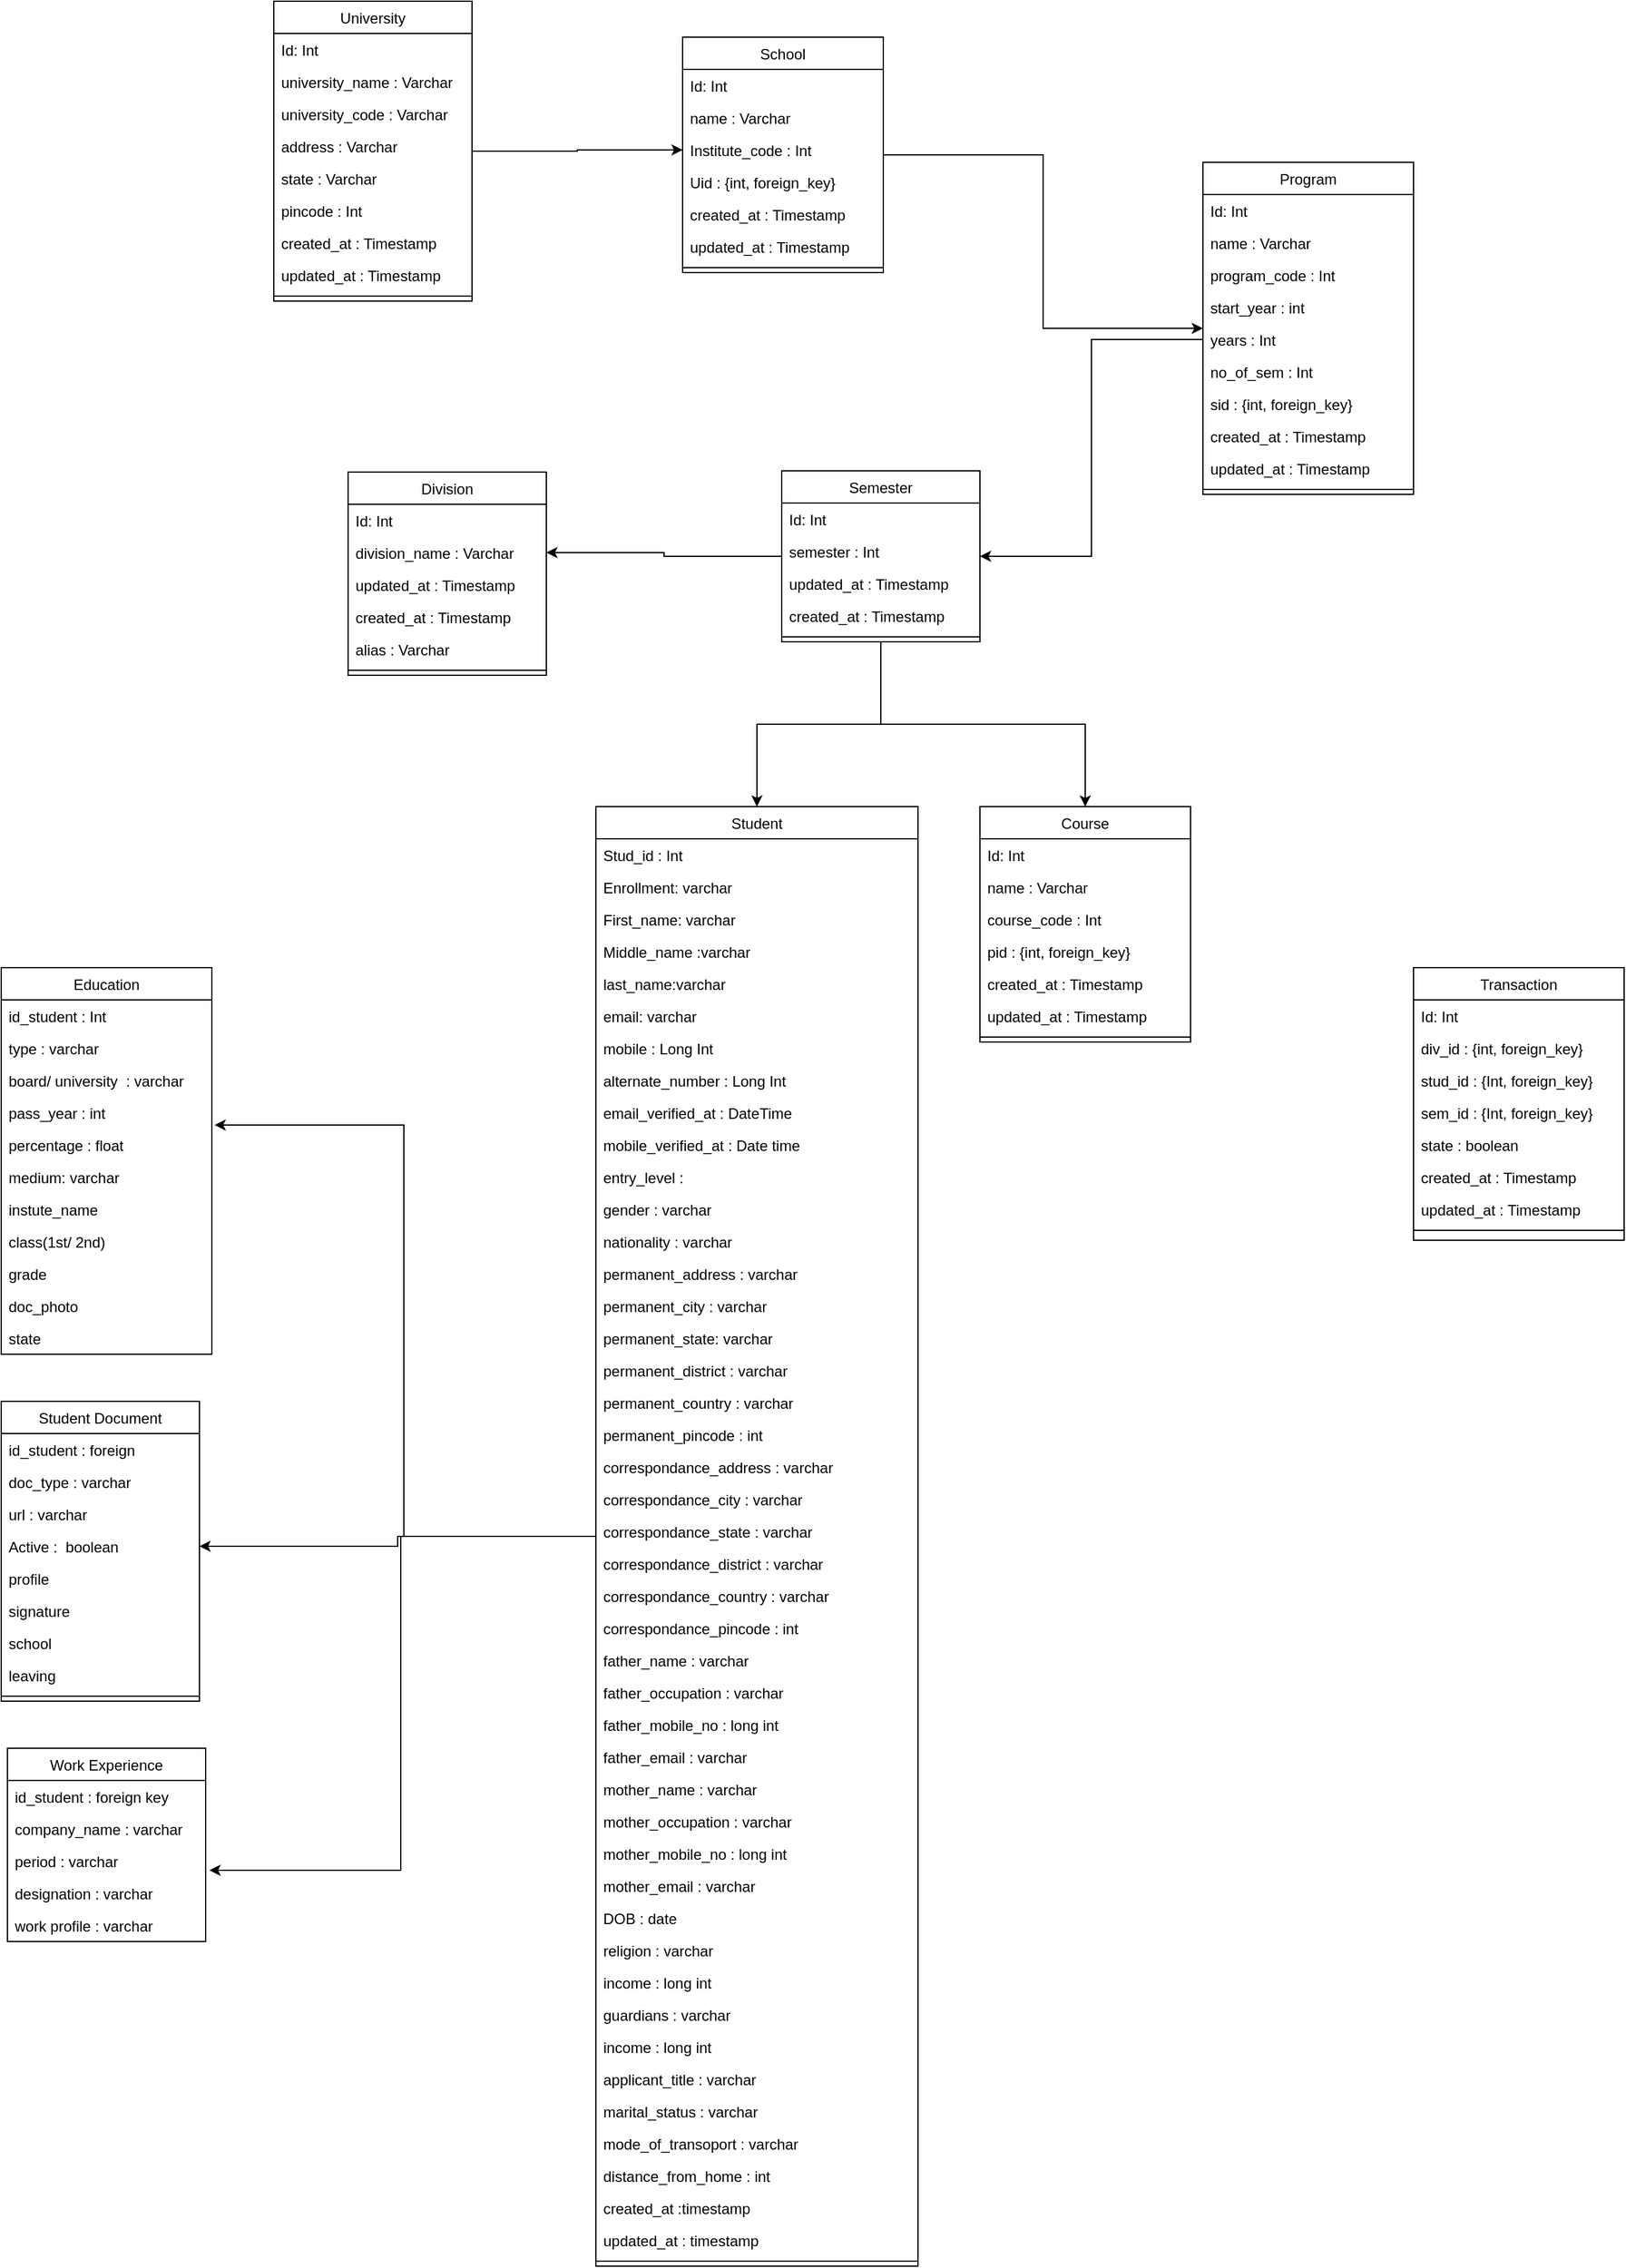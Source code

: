 <mxfile version="21.2.1" type="github">
  <diagram id="C5RBs43oDa-KdzZeNtuy" name="Page-1">
    <mxGraphModel dx="3160" dy="1249" grid="1" gridSize="10" guides="1" tooltips="1" connect="1" arrows="1" fold="1" page="1" pageScale="1" pageWidth="827" pageHeight="1169" math="0" shadow="0">
      <root>
        <mxCell id="WIyWlLk6GJQsqaUBKTNV-0" />
        <mxCell id="WIyWlLk6GJQsqaUBKTNV-1" parent="WIyWlLk6GJQsqaUBKTNV-0" />
        <mxCell id="jzSBc3U49p7YeS92Y_gd-18" style="edgeStyle=orthogonalEdgeStyle;rounded=0;orthogonalLoop=1;jettySize=auto;html=1;entryX=0;entryY=0.5;entryDx=0;entryDy=0;" parent="WIyWlLk6GJQsqaUBKTNV-1" source="jzSBc3U49p7YeS92Y_gd-0" target="jzSBc3U49p7YeS92Y_gd-13" edge="1">
          <mxGeometry relative="1" as="geometry" />
        </mxCell>
        <mxCell id="jzSBc3U49p7YeS92Y_gd-0" value="University" style="swimlane;fontStyle=0;align=center;verticalAlign=top;childLayout=stackLayout;horizontal=1;startSize=26;horizontalStack=0;resizeParent=1;resizeLast=0;collapsible=1;marginBottom=0;rounded=0;shadow=0;strokeWidth=1;" parent="WIyWlLk6GJQsqaUBKTNV-1" vertex="1">
          <mxGeometry x="-10" y="60" width="160" height="242" as="geometry">
            <mxRectangle x="220" y="120" width="160" height="26" as="alternateBounds" />
          </mxGeometry>
        </mxCell>
        <mxCell id="jzSBc3U49p7YeS92Y_gd-1" value="Id: Int" style="text;align=left;verticalAlign=top;spacingLeft=4;spacingRight=4;overflow=hidden;rotatable=0;points=[[0,0.5],[1,0.5]];portConstraint=eastwest;" parent="jzSBc3U49p7YeS92Y_gd-0" vertex="1">
          <mxGeometry y="26" width="160" height="26" as="geometry" />
        </mxCell>
        <mxCell id="jzSBc3U49p7YeS92Y_gd-2" value="university_name : Varchar" style="text;align=left;verticalAlign=top;spacingLeft=4;spacingRight=4;overflow=hidden;rotatable=0;points=[[0,0.5],[1,0.5]];portConstraint=eastwest;rounded=0;shadow=0;html=0;" parent="jzSBc3U49p7YeS92Y_gd-0" vertex="1">
          <mxGeometry y="52" width="160" height="26" as="geometry" />
        </mxCell>
        <mxCell id="jzSBc3U49p7YeS92Y_gd-3" value="university_code : Varchar" style="text;align=left;verticalAlign=top;spacingLeft=4;spacingRight=4;overflow=hidden;rotatable=0;points=[[0,0.5],[1,0.5]];portConstraint=eastwest;rounded=0;shadow=0;html=0;" parent="jzSBc3U49p7YeS92Y_gd-0" vertex="1">
          <mxGeometry y="78" width="160" height="26" as="geometry" />
        </mxCell>
        <mxCell id="jzSBc3U49p7YeS92Y_gd-4" value="address : Varchar" style="text;align=left;verticalAlign=top;spacingLeft=4;spacingRight=4;overflow=hidden;rotatable=0;points=[[0,0.5],[1,0.5]];portConstraint=eastwest;rounded=0;shadow=0;html=0;" parent="jzSBc3U49p7YeS92Y_gd-0" vertex="1">
          <mxGeometry y="104" width="160" height="26" as="geometry" />
        </mxCell>
        <mxCell id="jzSBc3U49p7YeS92Y_gd-5" value="state : Varchar" style="text;align=left;verticalAlign=top;spacingLeft=4;spacingRight=4;overflow=hidden;rotatable=0;points=[[0,0.5],[1,0.5]];portConstraint=eastwest;" parent="jzSBc3U49p7YeS92Y_gd-0" vertex="1">
          <mxGeometry y="130" width="160" height="26" as="geometry" />
        </mxCell>
        <mxCell id="jzSBc3U49p7YeS92Y_gd-6" value="pincode : Int" style="text;align=left;verticalAlign=top;spacingLeft=4;spacingRight=4;overflow=hidden;rotatable=0;points=[[0,0.5],[1,0.5]];portConstraint=eastwest;" parent="jzSBc3U49p7YeS92Y_gd-0" vertex="1">
          <mxGeometry y="156" width="160" height="26" as="geometry" />
        </mxCell>
        <mxCell id="jzSBc3U49p7YeS92Y_gd-7" value="created_at : Timestamp " style="text;align=left;verticalAlign=top;spacingLeft=4;spacingRight=4;overflow=hidden;rotatable=0;points=[[0,0.5],[1,0.5]];portConstraint=eastwest;" parent="jzSBc3U49p7YeS92Y_gd-0" vertex="1">
          <mxGeometry y="182" width="160" height="26" as="geometry" />
        </mxCell>
        <mxCell id="jzSBc3U49p7YeS92Y_gd-8" value="updated_at : Timestamp" style="text;align=left;verticalAlign=top;spacingLeft=4;spacingRight=4;overflow=hidden;rotatable=0;points=[[0,0.5],[1,0.5]];portConstraint=eastwest;" parent="jzSBc3U49p7YeS92Y_gd-0" vertex="1">
          <mxGeometry y="208" width="160" height="26" as="geometry" />
        </mxCell>
        <mxCell id="jzSBc3U49p7YeS92Y_gd-9" value="" style="line;html=1;strokeWidth=1;align=left;verticalAlign=middle;spacingTop=-1;spacingLeft=3;spacingRight=3;rotatable=0;labelPosition=right;points=[];portConstraint=eastwest;" parent="jzSBc3U49p7YeS92Y_gd-0" vertex="1">
          <mxGeometry y="234" width="160" height="8" as="geometry" />
        </mxCell>
        <mxCell id="TAgKDu0aCl-Tujqc6xgf-10" style="edgeStyle=orthogonalEdgeStyle;rounded=0;orthogonalLoop=1;jettySize=auto;html=1;" parent="WIyWlLk6GJQsqaUBKTNV-1" source="jzSBc3U49p7YeS92Y_gd-10" target="jzSBc3U49p7YeS92Y_gd-28" edge="1">
          <mxGeometry relative="1" as="geometry" />
        </mxCell>
        <mxCell id="jzSBc3U49p7YeS92Y_gd-10" value="School" style="swimlane;fontStyle=0;align=center;verticalAlign=top;childLayout=stackLayout;horizontal=1;startSize=26;horizontalStack=0;resizeParent=1;resizeLast=0;collapsible=1;marginBottom=0;rounded=0;shadow=0;strokeWidth=1;" parent="WIyWlLk6GJQsqaUBKTNV-1" vertex="1">
          <mxGeometry x="320" y="89" width="162" height="190" as="geometry">
            <mxRectangle x="550" y="140" width="160" height="26" as="alternateBounds" />
          </mxGeometry>
        </mxCell>
        <mxCell id="jzSBc3U49p7YeS92Y_gd-11" value="Id: Int" style="text;align=left;verticalAlign=top;spacingLeft=4;spacingRight=4;overflow=hidden;rotatable=0;points=[[0,0.5],[1,0.5]];portConstraint=eastwest;" parent="jzSBc3U49p7YeS92Y_gd-10" vertex="1">
          <mxGeometry y="26" width="162" height="26" as="geometry" />
        </mxCell>
        <mxCell id="jzSBc3U49p7YeS92Y_gd-12" value="name : Varchar" style="text;align=left;verticalAlign=top;spacingLeft=4;spacingRight=4;overflow=hidden;rotatable=0;points=[[0,0.5],[1,0.5]];portConstraint=eastwest;rounded=0;shadow=0;html=0;" parent="jzSBc3U49p7YeS92Y_gd-10" vertex="1">
          <mxGeometry y="52" width="162" height="26" as="geometry" />
        </mxCell>
        <mxCell id="jzSBc3U49p7YeS92Y_gd-13" value="Institute_code : Int" style="text;align=left;verticalAlign=top;spacingLeft=4;spacingRight=4;overflow=hidden;rotatable=0;points=[[0,0.5],[1,0.5]];portConstraint=eastwest;rounded=0;shadow=0;html=0;" parent="jzSBc3U49p7YeS92Y_gd-10" vertex="1">
          <mxGeometry y="78" width="162" height="26" as="geometry" />
        </mxCell>
        <mxCell id="jzSBc3U49p7YeS92Y_gd-14" value="Uid : {int, foreign_key}" style="text;align=left;verticalAlign=top;spacingLeft=4;spacingRight=4;overflow=hidden;rotatable=0;points=[[0,0.5],[1,0.5]];portConstraint=eastwest;rounded=0;shadow=0;html=0;" parent="jzSBc3U49p7YeS92Y_gd-10" vertex="1">
          <mxGeometry y="104" width="162" height="26" as="geometry" />
        </mxCell>
        <mxCell id="jzSBc3U49p7YeS92Y_gd-15" value="created_at : Timestamp" style="text;align=left;verticalAlign=top;spacingLeft=4;spacingRight=4;overflow=hidden;rotatable=0;points=[[0,0.5],[1,0.5]];portConstraint=eastwest;rounded=0;shadow=0;html=0;" parent="jzSBc3U49p7YeS92Y_gd-10" vertex="1">
          <mxGeometry y="130" width="162" height="26" as="geometry" />
        </mxCell>
        <mxCell id="jzSBc3U49p7YeS92Y_gd-16" value="updated_at : Timestamp" style="text;align=left;verticalAlign=top;spacingLeft=4;spacingRight=4;overflow=hidden;rotatable=0;points=[[0,0.5],[1,0.5]];portConstraint=eastwest;rounded=0;shadow=0;html=0;" parent="jzSBc3U49p7YeS92Y_gd-10" vertex="1">
          <mxGeometry y="156" width="162" height="26" as="geometry" />
        </mxCell>
        <mxCell id="jzSBc3U49p7YeS92Y_gd-17" value="" style="line;html=1;strokeWidth=1;align=left;verticalAlign=middle;spacingTop=-1;spacingLeft=3;spacingRight=3;rotatable=0;labelPosition=right;points=[];portConstraint=eastwest;" parent="jzSBc3U49p7YeS92Y_gd-10" vertex="1">
          <mxGeometry y="182" width="162" height="8" as="geometry" />
        </mxCell>
        <mxCell id="jzSBc3U49p7YeS92Y_gd-28" value="Program" style="swimlane;fontStyle=0;align=center;verticalAlign=top;childLayout=stackLayout;horizontal=1;startSize=26;horizontalStack=0;resizeParent=1;resizeLast=0;collapsible=1;marginBottom=0;rounded=0;shadow=0;strokeWidth=1;" parent="WIyWlLk6GJQsqaUBKTNV-1" vertex="1">
          <mxGeometry x="740" y="190" width="170" height="268" as="geometry">
            <mxRectangle x="550" y="140" width="160" height="26" as="alternateBounds" />
          </mxGeometry>
        </mxCell>
        <mxCell id="jzSBc3U49p7YeS92Y_gd-29" value="Id: Int" style="text;align=left;verticalAlign=top;spacingLeft=4;spacingRight=4;overflow=hidden;rotatable=0;points=[[0,0.5],[1,0.5]];portConstraint=eastwest;" parent="jzSBc3U49p7YeS92Y_gd-28" vertex="1">
          <mxGeometry y="26" width="170" height="26" as="geometry" />
        </mxCell>
        <mxCell id="jzSBc3U49p7YeS92Y_gd-30" value="name : Varchar" style="text;align=left;verticalAlign=top;spacingLeft=4;spacingRight=4;overflow=hidden;rotatable=0;points=[[0,0.5],[1,0.5]];portConstraint=eastwest;rounded=0;shadow=0;html=0;" parent="jzSBc3U49p7YeS92Y_gd-28" vertex="1">
          <mxGeometry y="52" width="170" height="26" as="geometry" />
        </mxCell>
        <mxCell id="jzSBc3U49p7YeS92Y_gd-31" value="program_code : Int" style="text;align=left;verticalAlign=top;spacingLeft=4;spacingRight=4;overflow=hidden;rotatable=0;points=[[0,0.5],[1,0.5]];portConstraint=eastwest;rounded=0;shadow=0;html=0;" parent="jzSBc3U49p7YeS92Y_gd-28" vertex="1">
          <mxGeometry y="78" width="170" height="26" as="geometry" />
        </mxCell>
        <mxCell id="TAgKDu0aCl-Tujqc6xgf-11" value="start_year : int" style="text;align=left;verticalAlign=top;spacingLeft=4;spacingRight=4;overflow=hidden;rotatable=0;points=[[0,0.5],[1,0.5]];portConstraint=eastwest;rounded=0;shadow=0;html=0;" parent="jzSBc3U49p7YeS92Y_gd-28" vertex="1">
          <mxGeometry y="104" width="170" height="26" as="geometry" />
        </mxCell>
        <mxCell id="jzSBc3U49p7YeS92Y_gd-37" value="years : Int" style="text;align=left;verticalAlign=top;spacingLeft=4;spacingRight=4;overflow=hidden;rotatable=0;points=[[0,0.5],[1,0.5]];portConstraint=eastwest;rounded=0;shadow=0;html=0;" parent="jzSBc3U49p7YeS92Y_gd-28" vertex="1">
          <mxGeometry y="130" width="170" height="26" as="geometry" />
        </mxCell>
        <mxCell id="jzSBc3U49p7YeS92Y_gd-32" value="no_of_sem : Int" style="text;align=left;verticalAlign=top;spacingLeft=4;spacingRight=4;overflow=hidden;rotatable=0;points=[[0,0.5],[1,0.5]];portConstraint=eastwest;rounded=0;shadow=0;html=0;" parent="jzSBc3U49p7YeS92Y_gd-28" vertex="1">
          <mxGeometry y="156" width="170" height="26" as="geometry" />
        </mxCell>
        <mxCell id="jzSBc3U49p7YeS92Y_gd-33" value="sid : {int, foreign_key}" style="text;align=left;verticalAlign=top;spacingLeft=4;spacingRight=4;overflow=hidden;rotatable=0;points=[[0,0.5],[1,0.5]];portConstraint=eastwest;rounded=0;shadow=0;html=0;" parent="jzSBc3U49p7YeS92Y_gd-28" vertex="1">
          <mxGeometry y="182" width="170" height="26" as="geometry" />
        </mxCell>
        <mxCell id="jzSBc3U49p7YeS92Y_gd-34" value="created_at : Timestamp" style="text;align=left;verticalAlign=top;spacingLeft=4;spacingRight=4;overflow=hidden;rotatable=0;points=[[0,0.5],[1,0.5]];portConstraint=eastwest;rounded=0;shadow=0;html=0;" parent="jzSBc3U49p7YeS92Y_gd-28" vertex="1">
          <mxGeometry y="208" width="170" height="26" as="geometry" />
        </mxCell>
        <mxCell id="jzSBc3U49p7YeS92Y_gd-35" value="updated_at : Timestamp" style="text;align=left;verticalAlign=top;spacingLeft=4;spacingRight=4;overflow=hidden;rotatable=0;points=[[0,0.5],[1,0.5]];portConstraint=eastwest;rounded=0;shadow=0;html=0;" parent="jzSBc3U49p7YeS92Y_gd-28" vertex="1">
          <mxGeometry y="234" width="170" height="26" as="geometry" />
        </mxCell>
        <mxCell id="jzSBc3U49p7YeS92Y_gd-36" value="" style="line;html=1;strokeWidth=1;align=left;verticalAlign=middle;spacingTop=-1;spacingLeft=3;spacingRight=3;rotatable=0;labelPosition=right;points=[];portConstraint=eastwest;" parent="jzSBc3U49p7YeS92Y_gd-28" vertex="1">
          <mxGeometry y="260" width="170" height="8" as="geometry" />
        </mxCell>
        <mxCell id="jzSBc3U49p7YeS92Y_gd-51" style="edgeStyle=orthogonalEdgeStyle;rounded=0;orthogonalLoop=1;jettySize=auto;html=1;entryX=1;entryY=0.5;entryDx=0;entryDy=0;" parent="WIyWlLk6GJQsqaUBKTNV-1" source="jzSBc3U49p7YeS92Y_gd-39" target="jzSBc3U49p7YeS92Y_gd-47" edge="1">
          <mxGeometry relative="1" as="geometry" />
        </mxCell>
        <mxCell id="jzSBc3U49p7YeS92Y_gd-63" style="edgeStyle=orthogonalEdgeStyle;rounded=0;orthogonalLoop=1;jettySize=auto;html=1;" parent="WIyWlLk6GJQsqaUBKTNV-1" source="jzSBc3U49p7YeS92Y_gd-39" target="jzSBc3U49p7YeS92Y_gd-52" edge="1">
          <mxGeometry relative="1" as="geometry" />
        </mxCell>
        <mxCell id="jzSBc3U49p7YeS92Y_gd-65" style="edgeStyle=orthogonalEdgeStyle;rounded=0;orthogonalLoop=1;jettySize=auto;html=1;entryX=0.5;entryY=0;entryDx=0;entryDy=0;" parent="WIyWlLk6GJQsqaUBKTNV-1" source="jzSBc3U49p7YeS92Y_gd-39" target="jzSBc3U49p7YeS92Y_gd-54" edge="1">
          <mxGeometry relative="1" as="geometry" />
        </mxCell>
        <mxCell id="jzSBc3U49p7YeS92Y_gd-39" value="Semester" style="swimlane;fontStyle=0;align=center;verticalAlign=top;childLayout=stackLayout;horizontal=1;startSize=26;horizontalStack=0;resizeParent=1;resizeLast=0;collapsible=1;marginBottom=0;rounded=0;shadow=0;strokeWidth=1;" parent="WIyWlLk6GJQsqaUBKTNV-1" vertex="1">
          <mxGeometry x="400" y="439" width="160" height="138" as="geometry">
            <mxRectangle x="550" y="140" width="160" height="26" as="alternateBounds" />
          </mxGeometry>
        </mxCell>
        <mxCell id="jzSBc3U49p7YeS92Y_gd-40" value="Id: Int" style="text;align=left;verticalAlign=top;spacingLeft=4;spacingRight=4;overflow=hidden;rotatable=0;points=[[0,0.5],[1,0.5]];portConstraint=eastwest;" parent="jzSBc3U49p7YeS92Y_gd-39" vertex="1">
          <mxGeometry y="26" width="160" height="26" as="geometry" />
        </mxCell>
        <mxCell id="jzSBc3U49p7YeS92Y_gd-41" value="semester : Int" style="text;align=left;verticalAlign=top;spacingLeft=4;spacingRight=4;overflow=hidden;rotatable=0;points=[[0,0.5],[1,0.5]];portConstraint=eastwest;rounded=0;shadow=0;html=0;" parent="jzSBc3U49p7YeS92Y_gd-39" vertex="1">
          <mxGeometry y="52" width="160" height="26" as="geometry" />
        </mxCell>
        <mxCell id="jzSBc3U49p7YeS92Y_gd-42" value="updated_at : Timestamp" style="text;align=left;verticalAlign=top;spacingLeft=4;spacingRight=4;overflow=hidden;rotatable=0;points=[[0,0.5],[1,0.5]];portConstraint=eastwest;rounded=0;shadow=0;html=0;" parent="jzSBc3U49p7YeS92Y_gd-39" vertex="1">
          <mxGeometry y="78" width="160" height="26" as="geometry" />
        </mxCell>
        <mxCell id="jzSBc3U49p7YeS92Y_gd-43" value="created_at : Timestamp" style="text;align=left;verticalAlign=top;spacingLeft=4;spacingRight=4;overflow=hidden;rotatable=0;points=[[0,0.5],[1,0.5]];portConstraint=eastwest;rounded=0;shadow=0;html=0;" parent="jzSBc3U49p7YeS92Y_gd-39" vertex="1">
          <mxGeometry y="104" width="160" height="26" as="geometry" />
        </mxCell>
        <mxCell id="jzSBc3U49p7YeS92Y_gd-44" value="" style="line;html=1;strokeWidth=1;align=left;verticalAlign=middle;spacingTop=-1;spacingLeft=3;spacingRight=3;rotatable=0;labelPosition=right;points=[];portConstraint=eastwest;" parent="jzSBc3U49p7YeS92Y_gd-39" vertex="1">
          <mxGeometry y="130" width="160" height="8" as="geometry" />
        </mxCell>
        <mxCell id="jzSBc3U49p7YeS92Y_gd-45" value="Division" style="swimlane;fontStyle=0;align=center;verticalAlign=top;childLayout=stackLayout;horizontal=1;startSize=26;horizontalStack=0;resizeParent=1;resizeLast=0;collapsible=1;marginBottom=0;rounded=0;shadow=0;strokeWidth=1;" parent="WIyWlLk6GJQsqaUBKTNV-1" vertex="1">
          <mxGeometry x="50" y="440" width="160" height="164" as="geometry">
            <mxRectangle x="550" y="140" width="160" height="26" as="alternateBounds" />
          </mxGeometry>
        </mxCell>
        <mxCell id="jzSBc3U49p7YeS92Y_gd-46" value="Id: Int" style="text;align=left;verticalAlign=top;spacingLeft=4;spacingRight=4;overflow=hidden;rotatable=0;points=[[0,0.5],[1,0.5]];portConstraint=eastwest;" parent="jzSBc3U49p7YeS92Y_gd-45" vertex="1">
          <mxGeometry y="26" width="160" height="26" as="geometry" />
        </mxCell>
        <mxCell id="jzSBc3U49p7YeS92Y_gd-47" value="division_name : Varchar" style="text;align=left;verticalAlign=top;spacingLeft=4;spacingRight=4;overflow=hidden;rotatable=0;points=[[0,0.5],[1,0.5]];portConstraint=eastwest;rounded=0;shadow=0;html=0;" parent="jzSBc3U49p7YeS92Y_gd-45" vertex="1">
          <mxGeometry y="52" width="160" height="26" as="geometry" />
        </mxCell>
        <mxCell id="jzSBc3U49p7YeS92Y_gd-76" value="updated_at : Timestamp" style="text;align=left;verticalAlign=top;spacingLeft=4;spacingRight=4;overflow=hidden;rotatable=0;points=[[0,0.5],[1,0.5]];portConstraint=eastwest;rounded=0;shadow=0;html=0;" parent="jzSBc3U49p7YeS92Y_gd-45" vertex="1">
          <mxGeometry y="78" width="160" height="26" as="geometry" />
        </mxCell>
        <mxCell id="jzSBc3U49p7YeS92Y_gd-77" value="created_at : Timestamp" style="text;align=left;verticalAlign=top;spacingLeft=4;spacingRight=4;overflow=hidden;rotatable=0;points=[[0,0.5],[1,0.5]];portConstraint=eastwest;rounded=0;shadow=0;html=0;" parent="jzSBc3U49p7YeS92Y_gd-45" vertex="1">
          <mxGeometry y="104" width="160" height="26" as="geometry" />
        </mxCell>
        <mxCell id="jzSBc3U49p7YeS92Y_gd-48" value="alias : Varchar" style="text;align=left;verticalAlign=top;spacingLeft=4;spacingRight=4;overflow=hidden;rotatable=0;points=[[0,0.5],[1,0.5]];portConstraint=eastwest;rounded=0;shadow=0;html=0;" parent="jzSBc3U49p7YeS92Y_gd-45" vertex="1">
          <mxGeometry y="130" width="160" height="26" as="geometry" />
        </mxCell>
        <mxCell id="jzSBc3U49p7YeS92Y_gd-49" value="" style="line;html=1;strokeWidth=1;align=left;verticalAlign=middle;spacingTop=-1;spacingLeft=3;spacingRight=3;rotatable=0;labelPosition=right;points=[];portConstraint=eastwest;" parent="jzSBc3U49p7YeS92Y_gd-45" vertex="1">
          <mxGeometry y="156" width="160" height="8" as="geometry" />
        </mxCell>
        <mxCell id="jzSBc3U49p7YeS92Y_gd-50" style="edgeStyle=orthogonalEdgeStyle;rounded=0;orthogonalLoop=1;jettySize=auto;html=1;entryX=1;entryY=0.5;entryDx=0;entryDy=0;" parent="WIyWlLk6GJQsqaUBKTNV-1" source="jzSBc3U49p7YeS92Y_gd-37" target="jzSBc3U49p7YeS92Y_gd-39" edge="1">
          <mxGeometry relative="1" as="geometry" />
        </mxCell>
        <mxCell id="6MBcvfhvLeCp4qetDk-J-32" style="edgeStyle=orthogonalEdgeStyle;rounded=0;orthogonalLoop=1;jettySize=auto;html=1;entryX=1;entryY=0.5;entryDx=0;entryDy=0;" edge="1" parent="WIyWlLk6GJQsqaUBKTNV-1" source="jzSBc3U49p7YeS92Y_gd-52" target="6MBcvfhvLeCp4qetDk-J-4">
          <mxGeometry relative="1" as="geometry" />
        </mxCell>
        <mxCell id="6MBcvfhvLeCp4qetDk-J-33" style="edgeStyle=orthogonalEdgeStyle;rounded=0;orthogonalLoop=1;jettySize=auto;html=1;entryX=1.019;entryY=-0.212;entryDx=0;entryDy=0;entryPerimeter=0;" edge="1" parent="WIyWlLk6GJQsqaUBKTNV-1" source="jzSBc3U49p7YeS92Y_gd-52" target="6MBcvfhvLeCp4qetDk-J-25">
          <mxGeometry relative="1" as="geometry">
            <mxPoint x="-30" y="1550" as="targetPoint" />
          </mxGeometry>
        </mxCell>
        <mxCell id="6MBcvfhvLeCp4qetDk-J-34" style="edgeStyle=orthogonalEdgeStyle;rounded=0;orthogonalLoop=1;jettySize=auto;html=1;entryX=1.013;entryY=-0.115;entryDx=0;entryDy=0;entryPerimeter=0;" edge="1" parent="WIyWlLk6GJQsqaUBKTNV-1" source="jzSBc3U49p7YeS92Y_gd-52" target="6MBcvfhvLeCp4qetDk-J-15">
          <mxGeometry relative="1" as="geometry" />
        </mxCell>
        <mxCell id="jzSBc3U49p7YeS92Y_gd-52" value="Student" style="swimlane;fontStyle=0;align=center;verticalAlign=top;childLayout=stackLayout;horizontal=1;startSize=26;horizontalStack=0;resizeParent=1;resizeLast=0;collapsible=1;marginBottom=0;rounded=0;shadow=0;strokeWidth=1;" parent="WIyWlLk6GJQsqaUBKTNV-1" vertex="1">
          <mxGeometry x="250" y="710" width="260" height="1178" as="geometry">
            <mxRectangle x="550" y="140" width="160" height="26" as="alternateBounds" />
          </mxGeometry>
        </mxCell>
        <mxCell id="jzSBc3U49p7YeS92Y_gd-59" value="Stud_id : Int " style="text;align=left;verticalAlign=top;spacingLeft=4;spacingRight=4;overflow=hidden;rotatable=0;points=[[0,0.5],[1,0.5]];portConstraint=eastwest;rounded=0;shadow=0;html=0;" parent="jzSBc3U49p7YeS92Y_gd-52" vertex="1">
          <mxGeometry y="26" width="260" height="26" as="geometry" />
        </mxCell>
        <mxCell id="TAgKDu0aCl-Tujqc6xgf-12" value="Enrollment: varchar" style="text;align=left;verticalAlign=top;spacingLeft=4;spacingRight=4;overflow=hidden;rotatable=0;points=[[0,0.5],[1,0.5]];portConstraint=eastwest;rounded=0;shadow=0;html=0;" parent="jzSBc3U49p7YeS92Y_gd-52" vertex="1">
          <mxGeometry y="52" width="260" height="26" as="geometry" />
        </mxCell>
        <mxCell id="TAgKDu0aCl-Tujqc6xgf-13" value="First_name: varchar" style="text;align=left;verticalAlign=top;spacingLeft=4;spacingRight=4;overflow=hidden;rotatable=0;points=[[0,0.5],[1,0.5]];portConstraint=eastwest;rounded=0;shadow=0;html=0;" parent="jzSBc3U49p7YeS92Y_gd-52" vertex="1">
          <mxGeometry y="78" width="260" height="26" as="geometry" />
        </mxCell>
        <mxCell id="TAgKDu0aCl-Tujqc6xgf-19" value="Middle_name :varchar" style="text;align=left;verticalAlign=top;spacingLeft=4;spacingRight=4;overflow=hidden;rotatable=0;points=[[0,0.5],[1,0.5]];portConstraint=eastwest;rounded=0;shadow=0;html=0;" parent="jzSBc3U49p7YeS92Y_gd-52" vertex="1">
          <mxGeometry y="104" width="260" height="26" as="geometry" />
        </mxCell>
        <mxCell id="TAgKDu0aCl-Tujqc6xgf-20" value="last_name:varchar" style="text;align=left;verticalAlign=top;spacingLeft=4;spacingRight=4;overflow=hidden;rotatable=0;points=[[0,0.5],[1,0.5]];portConstraint=eastwest;rounded=0;shadow=0;html=0;" parent="jzSBc3U49p7YeS92Y_gd-52" vertex="1">
          <mxGeometry y="130" width="260" height="26" as="geometry" />
        </mxCell>
        <mxCell id="TAgKDu0aCl-Tujqc6xgf-21" value="email: varchar" style="text;align=left;verticalAlign=top;spacingLeft=4;spacingRight=4;overflow=hidden;rotatable=0;points=[[0,0.5],[1,0.5]];portConstraint=eastwest;rounded=0;shadow=0;html=0;" parent="jzSBc3U49p7YeS92Y_gd-52" vertex="1">
          <mxGeometry y="156" width="260" height="26" as="geometry" />
        </mxCell>
        <mxCell id="TAgKDu0aCl-Tujqc6xgf-24" value="mobile : Long Int" style="text;align=left;verticalAlign=top;spacingLeft=4;spacingRight=4;overflow=hidden;rotatable=0;points=[[0,0.5],[1,0.5]];portConstraint=eastwest;rounded=0;shadow=0;html=0;" parent="jzSBc3U49p7YeS92Y_gd-52" vertex="1">
          <mxGeometry y="182" width="260" height="26" as="geometry" />
        </mxCell>
        <mxCell id="TAgKDu0aCl-Tujqc6xgf-22" value="alternate_number : Long Int" style="text;align=left;verticalAlign=top;spacingLeft=4;spacingRight=4;overflow=hidden;rotatable=0;points=[[0,0.5],[1,0.5]];portConstraint=eastwest;rounded=0;shadow=0;html=0;" parent="jzSBc3U49p7YeS92Y_gd-52" vertex="1">
          <mxGeometry y="208" width="260" height="26" as="geometry" />
        </mxCell>
        <mxCell id="TAgKDu0aCl-Tujqc6xgf-25" value="email_verified_at : DateTime" style="text;align=left;verticalAlign=top;spacingLeft=4;spacingRight=4;overflow=hidden;rotatable=0;points=[[0,0.5],[1,0.5]];portConstraint=eastwest;rounded=0;shadow=0;html=0;" parent="jzSBc3U49p7YeS92Y_gd-52" vertex="1">
          <mxGeometry y="234" width="260" height="26" as="geometry" />
        </mxCell>
        <mxCell id="TAgKDu0aCl-Tujqc6xgf-26" value="mobile_verified_at : Date time" style="text;align=left;verticalAlign=top;spacingLeft=4;spacingRight=4;overflow=hidden;rotatable=0;points=[[0,0.5],[1,0.5]];portConstraint=eastwest;rounded=0;shadow=0;html=0;" parent="jzSBc3U49p7YeS92Y_gd-52" vertex="1">
          <mxGeometry y="260" width="260" height="26" as="geometry" />
        </mxCell>
        <mxCell id="TAgKDu0aCl-Tujqc6xgf-28" value="entry_level : " style="text;align=left;verticalAlign=top;spacingLeft=4;spacingRight=4;overflow=hidden;rotatable=0;points=[[0,0.5],[1,0.5]];portConstraint=eastwest;rounded=0;shadow=0;html=0;" parent="jzSBc3U49p7YeS92Y_gd-52" vertex="1">
          <mxGeometry y="286" width="260" height="26" as="geometry" />
        </mxCell>
        <mxCell id="TAgKDu0aCl-Tujqc6xgf-27" value="gender : varchar" style="text;align=left;verticalAlign=top;spacingLeft=4;spacingRight=4;overflow=hidden;rotatable=0;points=[[0,0.5],[1,0.5]];portConstraint=eastwest;rounded=0;shadow=0;html=0;" parent="jzSBc3U49p7YeS92Y_gd-52" vertex="1">
          <mxGeometry y="312" width="260" height="26" as="geometry" />
        </mxCell>
        <mxCell id="TAgKDu0aCl-Tujqc6xgf-29" value="nationality : varchar" style="text;align=left;verticalAlign=top;spacingLeft=4;spacingRight=4;overflow=hidden;rotatable=0;points=[[0,0.5],[1,0.5]];portConstraint=eastwest;rounded=0;shadow=0;html=0;" parent="jzSBc3U49p7YeS92Y_gd-52" vertex="1">
          <mxGeometry y="338" width="260" height="26" as="geometry" />
        </mxCell>
        <mxCell id="TAgKDu0aCl-Tujqc6xgf-30" value="permanent_address : varchar" style="text;align=left;verticalAlign=top;spacingLeft=4;spacingRight=4;overflow=hidden;rotatable=0;points=[[0,0.5],[1,0.5]];portConstraint=eastwest;rounded=0;shadow=0;html=0;" parent="jzSBc3U49p7YeS92Y_gd-52" vertex="1">
          <mxGeometry y="364" width="260" height="26" as="geometry" />
        </mxCell>
        <mxCell id="TAgKDu0aCl-Tujqc6xgf-32" value="permanent_city : varchar" style="text;align=left;verticalAlign=top;spacingLeft=4;spacingRight=4;overflow=hidden;rotatable=0;points=[[0,0.5],[1,0.5]];portConstraint=eastwest;rounded=0;shadow=0;html=0;" parent="jzSBc3U49p7YeS92Y_gd-52" vertex="1">
          <mxGeometry y="390" width="260" height="26" as="geometry" />
        </mxCell>
        <mxCell id="TAgKDu0aCl-Tujqc6xgf-31" value="permanent_state: varchar" style="text;align=left;verticalAlign=top;spacingLeft=4;spacingRight=4;overflow=hidden;rotatable=0;points=[[0,0.5],[1,0.5]];portConstraint=eastwest;rounded=0;shadow=0;html=0;" parent="jzSBc3U49p7YeS92Y_gd-52" vertex="1">
          <mxGeometry y="416" width="260" height="26" as="geometry" />
        </mxCell>
        <mxCell id="TAgKDu0aCl-Tujqc6xgf-33" value="permanent_district : varchar" style="text;align=left;verticalAlign=top;spacingLeft=4;spacingRight=4;overflow=hidden;rotatable=0;points=[[0,0.5],[1,0.5]];portConstraint=eastwest;rounded=0;shadow=0;html=0;" parent="jzSBc3U49p7YeS92Y_gd-52" vertex="1">
          <mxGeometry y="442" width="260" height="26" as="geometry" />
        </mxCell>
        <mxCell id="TAgKDu0aCl-Tujqc6xgf-34" value="permanent_country : varchar" style="text;align=left;verticalAlign=top;spacingLeft=4;spacingRight=4;overflow=hidden;rotatable=0;points=[[0,0.5],[1,0.5]];portConstraint=eastwest;rounded=0;shadow=0;html=0;" parent="jzSBc3U49p7YeS92Y_gd-52" vertex="1">
          <mxGeometry y="468" width="260" height="26" as="geometry" />
        </mxCell>
        <mxCell id="TAgKDu0aCl-Tujqc6xgf-35" value="permanent_pincode : int" style="text;align=left;verticalAlign=top;spacingLeft=4;spacingRight=4;overflow=hidden;rotatable=0;points=[[0,0.5],[1,0.5]];portConstraint=eastwest;rounded=0;shadow=0;html=0;" parent="jzSBc3U49p7YeS92Y_gd-52" vertex="1">
          <mxGeometry y="494" width="260" height="26" as="geometry" />
        </mxCell>
        <mxCell id="TAgKDu0aCl-Tujqc6xgf-36" value="correspondance_address : varchar" style="text;align=left;verticalAlign=top;spacingLeft=4;spacingRight=4;overflow=hidden;rotatable=0;points=[[0,0.5],[1,0.5]];portConstraint=eastwest;rounded=0;shadow=0;html=0;" parent="jzSBc3U49p7YeS92Y_gd-52" vertex="1">
          <mxGeometry y="520" width="260" height="26" as="geometry" />
        </mxCell>
        <mxCell id="TAgKDu0aCl-Tujqc6xgf-38" value="correspondance_city : varchar" style="text;align=left;verticalAlign=top;spacingLeft=4;spacingRight=4;overflow=hidden;rotatable=0;points=[[0,0.5],[1,0.5]];portConstraint=eastwest;rounded=0;shadow=0;html=0;" parent="jzSBc3U49p7YeS92Y_gd-52" vertex="1">
          <mxGeometry y="546" width="260" height="26" as="geometry" />
        </mxCell>
        <mxCell id="TAgKDu0aCl-Tujqc6xgf-39" value="correspondance_state : varchar" style="text;align=left;verticalAlign=top;spacingLeft=4;spacingRight=4;overflow=hidden;rotatable=0;points=[[0,0.5],[1,0.5]];portConstraint=eastwest;rounded=0;shadow=0;html=0;" parent="jzSBc3U49p7YeS92Y_gd-52" vertex="1">
          <mxGeometry y="572" width="260" height="26" as="geometry" />
        </mxCell>
        <mxCell id="TAgKDu0aCl-Tujqc6xgf-40" value="correspondance_district : varchar" style="text;align=left;verticalAlign=top;spacingLeft=4;spacingRight=4;overflow=hidden;rotatable=0;points=[[0,0.5],[1,0.5]];portConstraint=eastwest;rounded=0;shadow=0;html=0;" parent="jzSBc3U49p7YeS92Y_gd-52" vertex="1">
          <mxGeometry y="598" width="260" height="26" as="geometry" />
        </mxCell>
        <mxCell id="TAgKDu0aCl-Tujqc6xgf-41" value="correspondance_country : varchar" style="text;align=left;verticalAlign=top;spacingLeft=4;spacingRight=4;overflow=hidden;rotatable=0;points=[[0,0.5],[1,0.5]];portConstraint=eastwest;rounded=0;shadow=0;html=0;" parent="jzSBc3U49p7YeS92Y_gd-52" vertex="1">
          <mxGeometry y="624" width="260" height="26" as="geometry" />
        </mxCell>
        <mxCell id="TAgKDu0aCl-Tujqc6xgf-42" value="correspondance_pincode : int" style="text;align=left;verticalAlign=top;spacingLeft=4;spacingRight=4;overflow=hidden;rotatable=0;points=[[0,0.5],[1,0.5]];portConstraint=eastwest;rounded=0;shadow=0;html=0;" parent="jzSBc3U49p7YeS92Y_gd-52" vertex="1">
          <mxGeometry y="650" width="260" height="26" as="geometry" />
        </mxCell>
        <mxCell id="TAgKDu0aCl-Tujqc6xgf-43" value="father_name : varchar" style="text;align=left;verticalAlign=top;spacingLeft=4;spacingRight=4;overflow=hidden;rotatable=0;points=[[0,0.5],[1,0.5]];portConstraint=eastwest;rounded=0;shadow=0;html=0;" parent="jzSBc3U49p7YeS92Y_gd-52" vertex="1">
          <mxGeometry y="676" width="260" height="26" as="geometry" />
        </mxCell>
        <mxCell id="TAgKDu0aCl-Tujqc6xgf-44" value="father_occupation : varchar" style="text;align=left;verticalAlign=top;spacingLeft=4;spacingRight=4;overflow=hidden;rotatable=0;points=[[0,0.5],[1,0.5]];portConstraint=eastwest;rounded=0;shadow=0;html=0;" parent="jzSBc3U49p7YeS92Y_gd-52" vertex="1">
          <mxGeometry y="702" width="260" height="26" as="geometry" />
        </mxCell>
        <mxCell id="TAgKDu0aCl-Tujqc6xgf-45" value="father_mobile_no : long int" style="text;align=left;verticalAlign=top;spacingLeft=4;spacingRight=4;overflow=hidden;rotatable=0;points=[[0,0.5],[1,0.5]];portConstraint=eastwest;rounded=0;shadow=0;html=0;" parent="jzSBc3U49p7YeS92Y_gd-52" vertex="1">
          <mxGeometry y="728" width="260" height="26" as="geometry" />
        </mxCell>
        <mxCell id="TAgKDu0aCl-Tujqc6xgf-46" value="father_email : varchar" style="text;align=left;verticalAlign=top;spacingLeft=4;spacingRight=4;overflow=hidden;rotatable=0;points=[[0,0.5],[1,0.5]];portConstraint=eastwest;rounded=0;shadow=0;html=0;" parent="jzSBc3U49p7YeS92Y_gd-52" vertex="1">
          <mxGeometry y="754" width="260" height="26" as="geometry" />
        </mxCell>
        <mxCell id="TAgKDu0aCl-Tujqc6xgf-49" value="mother_name : varchar  " style="text;align=left;verticalAlign=top;spacingLeft=4;spacingRight=4;overflow=hidden;rotatable=0;points=[[0,0.5],[1,0.5]];portConstraint=eastwest;rounded=0;shadow=0;html=0;" parent="jzSBc3U49p7YeS92Y_gd-52" vertex="1">
          <mxGeometry y="780" width="260" height="26" as="geometry" />
        </mxCell>
        <mxCell id="TAgKDu0aCl-Tujqc6xgf-50" value="mother_occupation : varchar  " style="text;align=left;verticalAlign=top;spacingLeft=4;spacingRight=4;overflow=hidden;rotatable=0;points=[[0,0.5],[1,0.5]];portConstraint=eastwest;rounded=0;shadow=0;html=0;" parent="jzSBc3U49p7YeS92Y_gd-52" vertex="1">
          <mxGeometry y="806" width="260" height="26" as="geometry" />
        </mxCell>
        <mxCell id="TAgKDu0aCl-Tujqc6xgf-51" value="mother_mobile_no : long int " style="text;align=left;verticalAlign=top;spacingLeft=4;spacingRight=4;overflow=hidden;rotatable=0;points=[[0,0.5],[1,0.5]];portConstraint=eastwest;rounded=0;shadow=0;html=0;" parent="jzSBc3U49p7YeS92Y_gd-52" vertex="1">
          <mxGeometry y="832" width="260" height="26" as="geometry" />
        </mxCell>
        <mxCell id="TAgKDu0aCl-Tujqc6xgf-52" value="mother_email : varchar  " style="text;align=left;verticalAlign=top;spacingLeft=4;spacingRight=4;overflow=hidden;rotatable=0;points=[[0,0.5],[1,0.5]];portConstraint=eastwest;rounded=0;shadow=0;html=0;" parent="jzSBc3U49p7YeS92Y_gd-52" vertex="1">
          <mxGeometry y="858" width="260" height="26" as="geometry" />
        </mxCell>
        <mxCell id="TAgKDu0aCl-Tujqc6xgf-47" value="DOB : date" style="text;align=left;verticalAlign=top;spacingLeft=4;spacingRight=4;overflow=hidden;rotatable=0;points=[[0,0.5],[1,0.5]];portConstraint=eastwest;rounded=0;shadow=0;html=0;" parent="jzSBc3U49p7YeS92Y_gd-52" vertex="1">
          <mxGeometry y="884" width="260" height="26" as="geometry" />
        </mxCell>
        <mxCell id="TAgKDu0aCl-Tujqc6xgf-48" value="religion : varchar" style="text;align=left;verticalAlign=top;spacingLeft=4;spacingRight=4;overflow=hidden;rotatable=0;points=[[0,0.5],[1,0.5]];portConstraint=eastwest;rounded=0;shadow=0;html=0;" parent="jzSBc3U49p7YeS92Y_gd-52" vertex="1">
          <mxGeometry y="910" width="260" height="26" as="geometry" />
        </mxCell>
        <mxCell id="TAgKDu0aCl-Tujqc6xgf-53" value="income : long int" style="text;align=left;verticalAlign=top;spacingLeft=4;spacingRight=4;overflow=hidden;rotatable=0;points=[[0,0.5],[1,0.5]];portConstraint=eastwest;rounded=0;shadow=0;html=0;" parent="jzSBc3U49p7YeS92Y_gd-52" vertex="1">
          <mxGeometry y="936" width="260" height="26" as="geometry" />
        </mxCell>
        <mxCell id="TAgKDu0aCl-Tujqc6xgf-54" value="guardians : varchar" style="text;align=left;verticalAlign=top;spacingLeft=4;spacingRight=4;overflow=hidden;rotatable=0;points=[[0,0.5],[1,0.5]];portConstraint=eastwest;rounded=0;shadow=0;html=0;" parent="jzSBc3U49p7YeS92Y_gd-52" vertex="1">
          <mxGeometry y="962" width="260" height="26" as="geometry" />
        </mxCell>
        <mxCell id="TAgKDu0aCl-Tujqc6xgf-55" value="income : long int" style="text;align=left;verticalAlign=top;spacingLeft=4;spacingRight=4;overflow=hidden;rotatable=0;points=[[0,0.5],[1,0.5]];portConstraint=eastwest;rounded=0;shadow=0;html=0;" parent="jzSBc3U49p7YeS92Y_gd-52" vertex="1">
          <mxGeometry y="988" width="260" height="26" as="geometry" />
        </mxCell>
        <mxCell id="TAgKDu0aCl-Tujqc6xgf-56" value="applicant_title : varchar" style="text;align=left;verticalAlign=top;spacingLeft=4;spacingRight=4;overflow=hidden;rotatable=0;points=[[0,0.5],[1,0.5]];portConstraint=eastwest;rounded=0;shadow=0;html=0;" parent="jzSBc3U49p7YeS92Y_gd-52" vertex="1">
          <mxGeometry y="1014" width="260" height="26" as="geometry" />
        </mxCell>
        <mxCell id="TAgKDu0aCl-Tujqc6xgf-57" value="marital_status : varchar" style="text;align=left;verticalAlign=top;spacingLeft=4;spacingRight=4;overflow=hidden;rotatable=0;points=[[0,0.5],[1,0.5]];portConstraint=eastwest;rounded=0;shadow=0;html=0;" parent="jzSBc3U49p7YeS92Y_gd-52" vertex="1">
          <mxGeometry y="1040" width="260" height="26" as="geometry" />
        </mxCell>
        <mxCell id="TAgKDu0aCl-Tujqc6xgf-58" value="mode_of_transoport : varchar" style="text;align=left;verticalAlign=top;spacingLeft=4;spacingRight=4;overflow=hidden;rotatable=0;points=[[0,0.5],[1,0.5]];portConstraint=eastwest;rounded=0;shadow=0;html=0;" parent="jzSBc3U49p7YeS92Y_gd-52" vertex="1">
          <mxGeometry y="1066" width="260" height="26" as="geometry" />
        </mxCell>
        <mxCell id="TAgKDu0aCl-Tujqc6xgf-59" value="distance_from_home : int" style="text;align=left;verticalAlign=top;spacingLeft=4;spacingRight=4;overflow=hidden;rotatable=0;points=[[0,0.5],[1,0.5]];portConstraint=eastwest;rounded=0;shadow=0;html=0;" parent="jzSBc3U49p7YeS92Y_gd-52" vertex="1">
          <mxGeometry y="1092" width="260" height="26" as="geometry" />
        </mxCell>
        <mxCell id="6MBcvfhvLeCp4qetDk-J-35" value="created_at :timestamp" style="text;align=left;verticalAlign=top;spacingLeft=4;spacingRight=4;overflow=hidden;rotatable=0;points=[[0,0.5],[1,0.5]];portConstraint=eastwest;rounded=0;shadow=0;html=0;" vertex="1" parent="jzSBc3U49p7YeS92Y_gd-52">
          <mxGeometry y="1118" width="260" height="26" as="geometry" />
        </mxCell>
        <mxCell id="6MBcvfhvLeCp4qetDk-J-36" value="updated_at : timestamp" style="text;align=left;verticalAlign=top;spacingLeft=4;spacingRight=4;overflow=hidden;rotatable=0;points=[[0,0.5],[1,0.5]];portConstraint=eastwest;rounded=0;shadow=0;html=0;" vertex="1" parent="jzSBc3U49p7YeS92Y_gd-52">
          <mxGeometry y="1144" width="260" height="26" as="geometry" />
        </mxCell>
        <mxCell id="jzSBc3U49p7YeS92Y_gd-53" value="" style="line;html=1;strokeWidth=1;align=left;verticalAlign=middle;spacingTop=-1;spacingLeft=3;spacingRight=3;rotatable=0;labelPosition=right;points=[];portConstraint=eastwest;" parent="jzSBc3U49p7YeS92Y_gd-52" vertex="1">
          <mxGeometry y="1170" width="260" height="8" as="geometry" />
        </mxCell>
        <mxCell id="jzSBc3U49p7YeS92Y_gd-54" value="Course" style="swimlane;fontStyle=0;align=center;verticalAlign=top;childLayout=stackLayout;horizontal=1;startSize=26;horizontalStack=0;resizeParent=1;resizeLast=0;collapsible=1;marginBottom=0;rounded=0;shadow=0;strokeWidth=1;" parent="WIyWlLk6GJQsqaUBKTNV-1" vertex="1">
          <mxGeometry x="560" y="710" width="170" height="190" as="geometry">
            <mxRectangle x="550" y="140" width="160" height="26" as="alternateBounds" />
          </mxGeometry>
        </mxCell>
        <mxCell id="jzSBc3U49p7YeS92Y_gd-55" value="Id: Int" style="text;align=left;verticalAlign=top;spacingLeft=4;spacingRight=4;overflow=hidden;rotatable=0;points=[[0,0.5],[1,0.5]];portConstraint=eastwest;" parent="jzSBc3U49p7YeS92Y_gd-54" vertex="1">
          <mxGeometry y="26" width="170" height="26" as="geometry" />
        </mxCell>
        <mxCell id="jzSBc3U49p7YeS92Y_gd-56" value="name : Varchar" style="text;align=left;verticalAlign=top;spacingLeft=4;spacingRight=4;overflow=hidden;rotatable=0;points=[[0,0.5],[1,0.5]];portConstraint=eastwest;rounded=0;shadow=0;html=0;" parent="jzSBc3U49p7YeS92Y_gd-54" vertex="1">
          <mxGeometry y="52" width="170" height="26" as="geometry" />
        </mxCell>
        <mxCell id="jzSBc3U49p7YeS92Y_gd-57" value="course_code : Int" style="text;align=left;verticalAlign=top;spacingLeft=4;spacingRight=4;overflow=hidden;rotatable=0;points=[[0,0.5],[1,0.5]];portConstraint=eastwest;rounded=0;shadow=0;html=0;" parent="jzSBc3U49p7YeS92Y_gd-54" vertex="1">
          <mxGeometry y="78" width="170" height="26" as="geometry" />
        </mxCell>
        <mxCell id="jzSBc3U49p7YeS92Y_gd-58" value="pid : {int, foreign_key}" style="text;align=left;verticalAlign=top;spacingLeft=4;spacingRight=4;overflow=hidden;rotatable=0;points=[[0,0.5],[1,0.5]];portConstraint=eastwest;rounded=0;shadow=0;html=0;" parent="jzSBc3U49p7YeS92Y_gd-54" vertex="1">
          <mxGeometry y="104" width="170" height="26" as="geometry" />
        </mxCell>
        <mxCell id="jzSBc3U49p7YeS92Y_gd-60" value="created_at : Timestamp" style="text;align=left;verticalAlign=top;spacingLeft=4;spacingRight=4;overflow=hidden;rotatable=0;points=[[0,0.5],[1,0.5]];portConstraint=eastwest;rounded=0;shadow=0;html=0;" parent="jzSBc3U49p7YeS92Y_gd-54" vertex="1">
          <mxGeometry y="130" width="170" height="26" as="geometry" />
        </mxCell>
        <mxCell id="jzSBc3U49p7YeS92Y_gd-61" value="updated_at : Timestamp" style="text;align=left;verticalAlign=top;spacingLeft=4;spacingRight=4;overflow=hidden;rotatable=0;points=[[0,0.5],[1,0.5]];portConstraint=eastwest;rounded=0;shadow=0;html=0;" parent="jzSBc3U49p7YeS92Y_gd-54" vertex="1">
          <mxGeometry y="156" width="170" height="26" as="geometry" />
        </mxCell>
        <mxCell id="jzSBc3U49p7YeS92Y_gd-62" value="" style="line;html=1;strokeWidth=1;align=left;verticalAlign=middle;spacingTop=-1;spacingLeft=3;spacingRight=3;rotatable=0;labelPosition=right;points=[];portConstraint=eastwest;" parent="jzSBc3U49p7YeS92Y_gd-54" vertex="1">
          <mxGeometry y="182" width="170" height="8" as="geometry" />
        </mxCell>
        <mxCell id="jzSBc3U49p7YeS92Y_gd-67" value="Transaction" style="swimlane;fontStyle=0;align=center;verticalAlign=top;childLayout=stackLayout;horizontal=1;startSize=26;horizontalStack=0;resizeParent=1;resizeLast=0;collapsible=1;marginBottom=0;rounded=0;shadow=0;strokeWidth=1;" parent="WIyWlLk6GJQsqaUBKTNV-1" vertex="1">
          <mxGeometry x="910" y="840" width="170" height="220" as="geometry">
            <mxRectangle x="550" y="140" width="160" height="26" as="alternateBounds" />
          </mxGeometry>
        </mxCell>
        <mxCell id="jzSBc3U49p7YeS92Y_gd-68" value="Id: Int" style="text;align=left;verticalAlign=top;spacingLeft=4;spacingRight=4;overflow=hidden;rotatable=0;points=[[0,0.5],[1,0.5]];portConstraint=eastwest;" parent="jzSBc3U49p7YeS92Y_gd-67" vertex="1">
          <mxGeometry y="26" width="170" height="26" as="geometry" />
        </mxCell>
        <mxCell id="jzSBc3U49p7YeS92Y_gd-69" value="div_id : {int, foreign_key} " style="text;align=left;verticalAlign=top;spacingLeft=4;spacingRight=4;overflow=hidden;rotatable=0;points=[[0,0.5],[1,0.5]];portConstraint=eastwest;rounded=0;shadow=0;html=0;" parent="jzSBc3U49p7YeS92Y_gd-67" vertex="1">
          <mxGeometry y="52" width="170" height="26" as="geometry" />
        </mxCell>
        <mxCell id="jzSBc3U49p7YeS92Y_gd-70" value="stud_id : {Int, foreign_key}" style="text;align=left;verticalAlign=top;spacingLeft=4;spacingRight=4;overflow=hidden;rotatable=0;points=[[0,0.5],[1,0.5]];portConstraint=eastwest;rounded=0;shadow=0;html=0;" parent="jzSBc3U49p7YeS92Y_gd-67" vertex="1">
          <mxGeometry y="78" width="170" height="26" as="geometry" />
        </mxCell>
        <mxCell id="jzSBc3U49p7YeS92Y_gd-71" value="sem_id : {Int, foreign_key}" style="text;align=left;verticalAlign=top;spacingLeft=4;spacingRight=4;overflow=hidden;rotatable=0;points=[[0,0.5],[1,0.5]];portConstraint=eastwest;rounded=0;shadow=0;html=0;" parent="jzSBc3U49p7YeS92Y_gd-67" vertex="1">
          <mxGeometry y="104" width="170" height="26" as="geometry" />
        </mxCell>
        <mxCell id="jzSBc3U49p7YeS92Y_gd-72" value="state : boolean" style="text;align=left;verticalAlign=top;spacingLeft=4;spacingRight=4;overflow=hidden;rotatable=0;points=[[0,0.5],[1,0.5]];portConstraint=eastwest;rounded=0;shadow=0;html=0;" parent="jzSBc3U49p7YeS92Y_gd-67" vertex="1">
          <mxGeometry y="130" width="170" height="26" as="geometry" />
        </mxCell>
        <mxCell id="jzSBc3U49p7YeS92Y_gd-73" value="created_at : Timestamp" style="text;align=left;verticalAlign=top;spacingLeft=4;spacingRight=4;overflow=hidden;rotatable=0;points=[[0,0.5],[1,0.5]];portConstraint=eastwest;rounded=0;shadow=0;html=0;" parent="jzSBc3U49p7YeS92Y_gd-67" vertex="1">
          <mxGeometry y="156" width="170" height="26" as="geometry" />
        </mxCell>
        <mxCell id="jzSBc3U49p7YeS92Y_gd-74" value="updated_at : Timestamp" style="text;align=left;verticalAlign=top;spacingLeft=4;spacingRight=4;overflow=hidden;rotatable=0;points=[[0,0.5],[1,0.5]];portConstraint=eastwest;rounded=0;shadow=0;html=0;" parent="jzSBc3U49p7YeS92Y_gd-67" vertex="1">
          <mxGeometry y="182" width="170" height="26" as="geometry" />
        </mxCell>
        <mxCell id="jzSBc3U49p7YeS92Y_gd-75" value="" style="line;html=1;strokeWidth=1;align=left;verticalAlign=middle;spacingTop=-1;spacingLeft=3;spacingRight=3;rotatable=0;labelPosition=right;points=[];portConstraint=eastwest;" parent="jzSBc3U49p7YeS92Y_gd-67" vertex="1">
          <mxGeometry y="208" width="170" height="8" as="geometry" />
        </mxCell>
        <mxCell id="6MBcvfhvLeCp4qetDk-J-0" value="Student Document" style="swimlane;fontStyle=0;align=center;verticalAlign=top;childLayout=stackLayout;horizontal=1;startSize=26;horizontalStack=0;resizeParent=1;resizeLast=0;collapsible=1;marginBottom=0;rounded=0;shadow=0;strokeWidth=1;" vertex="1" parent="WIyWlLk6GJQsqaUBKTNV-1">
          <mxGeometry x="-230" y="1190" width="160" height="242" as="geometry">
            <mxRectangle x="230" y="140" width="160" height="26" as="alternateBounds" />
          </mxGeometry>
        </mxCell>
        <mxCell id="6MBcvfhvLeCp4qetDk-J-1" value="id_student : foreign" style="text;align=left;verticalAlign=top;spacingLeft=4;spacingRight=4;overflow=hidden;rotatable=0;points=[[0,0.5],[1,0.5]];portConstraint=eastwest;" vertex="1" parent="6MBcvfhvLeCp4qetDk-J-0">
          <mxGeometry y="26" width="160" height="26" as="geometry" />
        </mxCell>
        <mxCell id="6MBcvfhvLeCp4qetDk-J-2" value="doc_type : varchar" style="text;align=left;verticalAlign=top;spacingLeft=4;spacingRight=4;overflow=hidden;rotatable=0;points=[[0,0.5],[1,0.5]];portConstraint=eastwest;rounded=0;shadow=0;html=0;" vertex="1" parent="6MBcvfhvLeCp4qetDk-J-0">
          <mxGeometry y="52" width="160" height="26" as="geometry" />
        </mxCell>
        <mxCell id="6MBcvfhvLeCp4qetDk-J-3" value="url : varchar" style="text;align=left;verticalAlign=top;spacingLeft=4;spacingRight=4;overflow=hidden;rotatable=0;points=[[0,0.5],[1,0.5]];portConstraint=eastwest;rounded=0;shadow=0;html=0;" vertex="1" parent="6MBcvfhvLeCp4qetDk-J-0">
          <mxGeometry y="78" width="160" height="26" as="geometry" />
        </mxCell>
        <mxCell id="6MBcvfhvLeCp4qetDk-J-4" value="Active :  boolean" style="text;align=left;verticalAlign=top;spacingLeft=4;spacingRight=4;overflow=hidden;rotatable=0;points=[[0,0.5],[1,0.5]];portConstraint=eastwest;rounded=0;shadow=0;html=0;" vertex="1" parent="6MBcvfhvLeCp4qetDk-J-0">
          <mxGeometry y="104" width="160" height="26" as="geometry" />
        </mxCell>
        <mxCell id="6MBcvfhvLeCp4qetDk-J-5" value="profile" style="text;align=left;verticalAlign=top;spacingLeft=4;spacingRight=4;overflow=hidden;rotatable=0;points=[[0,0.5],[1,0.5]];portConstraint=eastwest;rounded=0;shadow=0;html=0;" vertex="1" parent="6MBcvfhvLeCp4qetDk-J-0">
          <mxGeometry y="130" width="160" height="26" as="geometry" />
        </mxCell>
        <mxCell id="6MBcvfhvLeCp4qetDk-J-6" value="signature" style="text;align=left;verticalAlign=top;spacingLeft=4;spacingRight=4;overflow=hidden;rotatable=0;points=[[0,0.5],[1,0.5]];portConstraint=eastwest;rounded=0;shadow=0;html=0;" vertex="1" parent="6MBcvfhvLeCp4qetDk-J-0">
          <mxGeometry y="156" width="160" height="26" as="geometry" />
        </mxCell>
        <mxCell id="6MBcvfhvLeCp4qetDk-J-7" value="school" style="text;align=left;verticalAlign=top;spacingLeft=4;spacingRight=4;overflow=hidden;rotatable=0;points=[[0,0.5],[1,0.5]];portConstraint=eastwest;rounded=0;shadow=0;html=0;" vertex="1" parent="6MBcvfhvLeCp4qetDk-J-0">
          <mxGeometry y="182" width="160" height="26" as="geometry" />
        </mxCell>
        <mxCell id="6MBcvfhvLeCp4qetDk-J-8" value="leaving" style="text;align=left;verticalAlign=top;spacingLeft=4;spacingRight=4;overflow=hidden;rotatable=0;points=[[0,0.5],[1,0.5]];portConstraint=eastwest;rounded=0;shadow=0;html=0;" vertex="1" parent="6MBcvfhvLeCp4qetDk-J-0">
          <mxGeometry y="208" width="160" height="26" as="geometry" />
        </mxCell>
        <mxCell id="6MBcvfhvLeCp4qetDk-J-9" value="" style="line;html=1;strokeWidth=1;align=left;verticalAlign=middle;spacingTop=-1;spacingLeft=3;spacingRight=3;rotatable=0;labelPosition=right;points=[];portConstraint=eastwest;" vertex="1" parent="6MBcvfhvLeCp4qetDk-J-0">
          <mxGeometry y="234" width="160" height="8" as="geometry" />
        </mxCell>
        <mxCell id="6MBcvfhvLeCp4qetDk-J-10" value="Education" style="swimlane;fontStyle=0;align=center;verticalAlign=top;childLayout=stackLayout;horizontal=1;startSize=26;horizontalStack=0;resizeParent=1;resizeLast=0;collapsible=1;marginBottom=0;rounded=0;shadow=0;strokeWidth=1;" vertex="1" parent="WIyWlLk6GJQsqaUBKTNV-1">
          <mxGeometry x="-230" y="840" width="170" height="312" as="geometry">
            <mxRectangle x="230" y="140" width="160" height="26" as="alternateBounds" />
          </mxGeometry>
        </mxCell>
        <mxCell id="6MBcvfhvLeCp4qetDk-J-11" value="id_student : Int" style="text;align=left;verticalAlign=top;spacingLeft=4;spacingRight=4;overflow=hidden;rotatable=0;points=[[0,0.5],[1,0.5]];portConstraint=eastwest;" vertex="1" parent="6MBcvfhvLeCp4qetDk-J-10">
          <mxGeometry y="26" width="170" height="26" as="geometry" />
        </mxCell>
        <mxCell id="6MBcvfhvLeCp4qetDk-J-12" value="type : varchar" style="text;align=left;verticalAlign=top;spacingLeft=4;spacingRight=4;overflow=hidden;rotatable=0;points=[[0,0.5],[1,0.5]];portConstraint=eastwest;rounded=0;shadow=0;html=0;" vertex="1" parent="6MBcvfhvLeCp4qetDk-J-10">
          <mxGeometry y="52" width="170" height="26" as="geometry" />
        </mxCell>
        <mxCell id="6MBcvfhvLeCp4qetDk-J-13" value="board/ university  : varchar" style="text;align=left;verticalAlign=top;spacingLeft=4;spacingRight=4;overflow=hidden;rotatable=0;points=[[0,0.5],[1,0.5]];portConstraint=eastwest;rounded=0;shadow=0;html=0;" vertex="1" parent="6MBcvfhvLeCp4qetDk-J-10">
          <mxGeometry y="78" width="170" height="26" as="geometry" />
        </mxCell>
        <mxCell id="6MBcvfhvLeCp4qetDk-J-14" value="pass_year : int" style="text;align=left;verticalAlign=top;spacingLeft=4;spacingRight=4;overflow=hidden;rotatable=0;points=[[0,0.5],[1,0.5]];portConstraint=eastwest;rounded=0;shadow=0;html=0;" vertex="1" parent="6MBcvfhvLeCp4qetDk-J-10">
          <mxGeometry y="104" width="170" height="26" as="geometry" />
        </mxCell>
        <mxCell id="6MBcvfhvLeCp4qetDk-J-15" value="percentage : float" style="text;align=left;verticalAlign=top;spacingLeft=4;spacingRight=4;overflow=hidden;rotatable=0;points=[[0,0.5],[1,0.5]];portConstraint=eastwest;rounded=0;shadow=0;html=0;" vertex="1" parent="6MBcvfhvLeCp4qetDk-J-10">
          <mxGeometry y="130" width="170" height="26" as="geometry" />
        </mxCell>
        <mxCell id="6MBcvfhvLeCp4qetDk-J-16" value="medium: varchar" style="text;align=left;verticalAlign=top;spacingLeft=4;spacingRight=4;overflow=hidden;rotatable=0;points=[[0,0.5],[1,0.5]];portConstraint=eastwest;rounded=0;shadow=0;html=0;" vertex="1" parent="6MBcvfhvLeCp4qetDk-J-10">
          <mxGeometry y="156" width="170" height="26" as="geometry" />
        </mxCell>
        <mxCell id="6MBcvfhvLeCp4qetDk-J-17" value="instute_name" style="text;align=left;verticalAlign=top;spacingLeft=4;spacingRight=4;overflow=hidden;rotatable=0;points=[[0,0.5],[1,0.5]];portConstraint=eastwest;rounded=0;shadow=0;html=0;" vertex="1" parent="6MBcvfhvLeCp4qetDk-J-10">
          <mxGeometry y="182" width="170" height="26" as="geometry" />
        </mxCell>
        <mxCell id="6MBcvfhvLeCp4qetDk-J-18" value="class(1st/ 2nd)" style="text;align=left;verticalAlign=top;spacingLeft=4;spacingRight=4;overflow=hidden;rotatable=0;points=[[0,0.5],[1,0.5]];portConstraint=eastwest;rounded=0;shadow=0;html=0;" vertex="1" parent="6MBcvfhvLeCp4qetDk-J-10">
          <mxGeometry y="208" width="170" height="26" as="geometry" />
        </mxCell>
        <mxCell id="6MBcvfhvLeCp4qetDk-J-19" value="grade" style="text;align=left;verticalAlign=top;spacingLeft=4;spacingRight=4;overflow=hidden;rotatable=0;points=[[0,0.5],[1,0.5]];portConstraint=eastwest;rounded=0;shadow=0;html=0;" vertex="1" parent="6MBcvfhvLeCp4qetDk-J-10">
          <mxGeometry y="234" width="170" height="26" as="geometry" />
        </mxCell>
        <mxCell id="6MBcvfhvLeCp4qetDk-J-20" value="doc_photo" style="text;align=left;verticalAlign=top;spacingLeft=4;spacingRight=4;overflow=hidden;rotatable=0;points=[[0,0.5],[1,0.5]];portConstraint=eastwest;rounded=0;shadow=0;html=0;" vertex="1" parent="6MBcvfhvLeCp4qetDk-J-10">
          <mxGeometry y="260" width="170" height="26" as="geometry" />
        </mxCell>
        <mxCell id="6MBcvfhvLeCp4qetDk-J-21" value="state" style="text;align=left;verticalAlign=top;spacingLeft=4;spacingRight=4;overflow=hidden;rotatable=0;points=[[0,0.5],[1,0.5]];portConstraint=eastwest;rounded=0;shadow=0;html=0;" vertex="1" parent="6MBcvfhvLeCp4qetDk-J-10">
          <mxGeometry y="286" width="170" height="26" as="geometry" />
        </mxCell>
        <mxCell id="6MBcvfhvLeCp4qetDk-J-22" value="Work Experience" style="swimlane;fontStyle=0;align=center;verticalAlign=top;childLayout=stackLayout;horizontal=1;startSize=26;horizontalStack=0;resizeParent=1;resizeLast=0;collapsible=1;marginBottom=0;rounded=0;shadow=0;strokeWidth=1;" vertex="1" parent="WIyWlLk6GJQsqaUBKTNV-1">
          <mxGeometry x="-225" y="1470" width="160" height="156" as="geometry">
            <mxRectangle x="230" y="140" width="160" height="26" as="alternateBounds" />
          </mxGeometry>
        </mxCell>
        <mxCell id="6MBcvfhvLeCp4qetDk-J-37" value="id_student : foreign key" style="text;align=left;verticalAlign=top;spacingLeft=4;spacingRight=4;overflow=hidden;rotatable=0;points=[[0,0.5],[1,0.5]];portConstraint=eastwest;rounded=0;shadow=0;html=0;" vertex="1" parent="6MBcvfhvLeCp4qetDk-J-22">
          <mxGeometry y="26" width="160" height="26" as="geometry" />
        </mxCell>
        <mxCell id="6MBcvfhvLeCp4qetDk-J-23" value="company_name : varchar" style="text;align=left;verticalAlign=top;spacingLeft=4;spacingRight=4;overflow=hidden;rotatable=0;points=[[0,0.5],[1,0.5]];portConstraint=eastwest;" vertex="1" parent="6MBcvfhvLeCp4qetDk-J-22">
          <mxGeometry y="52" width="160" height="26" as="geometry" />
        </mxCell>
        <mxCell id="6MBcvfhvLeCp4qetDk-J-24" value="period : varchar" style="text;align=left;verticalAlign=top;spacingLeft=4;spacingRight=4;overflow=hidden;rotatable=0;points=[[0,0.5],[1,0.5]];portConstraint=eastwest;rounded=0;shadow=0;html=0;" vertex="1" parent="6MBcvfhvLeCp4qetDk-J-22">
          <mxGeometry y="78" width="160" height="26" as="geometry" />
        </mxCell>
        <mxCell id="6MBcvfhvLeCp4qetDk-J-25" value="designation : varchar" style="text;align=left;verticalAlign=top;spacingLeft=4;spacingRight=4;overflow=hidden;rotatable=0;points=[[0,0.5],[1,0.5]];portConstraint=eastwest;rounded=0;shadow=0;html=0;" vertex="1" parent="6MBcvfhvLeCp4qetDk-J-22">
          <mxGeometry y="104" width="160" height="26" as="geometry" />
        </mxCell>
        <mxCell id="6MBcvfhvLeCp4qetDk-J-26" value="work profile : varchar" style="text;align=left;verticalAlign=top;spacingLeft=4;spacingRight=4;overflow=hidden;rotatable=0;points=[[0,0.5],[1,0.5]];portConstraint=eastwest;rounded=0;shadow=0;html=0;" vertex="1" parent="6MBcvfhvLeCp4qetDk-J-22">
          <mxGeometry y="130" width="160" height="26" as="geometry" />
        </mxCell>
      </root>
    </mxGraphModel>
  </diagram>
</mxfile>
